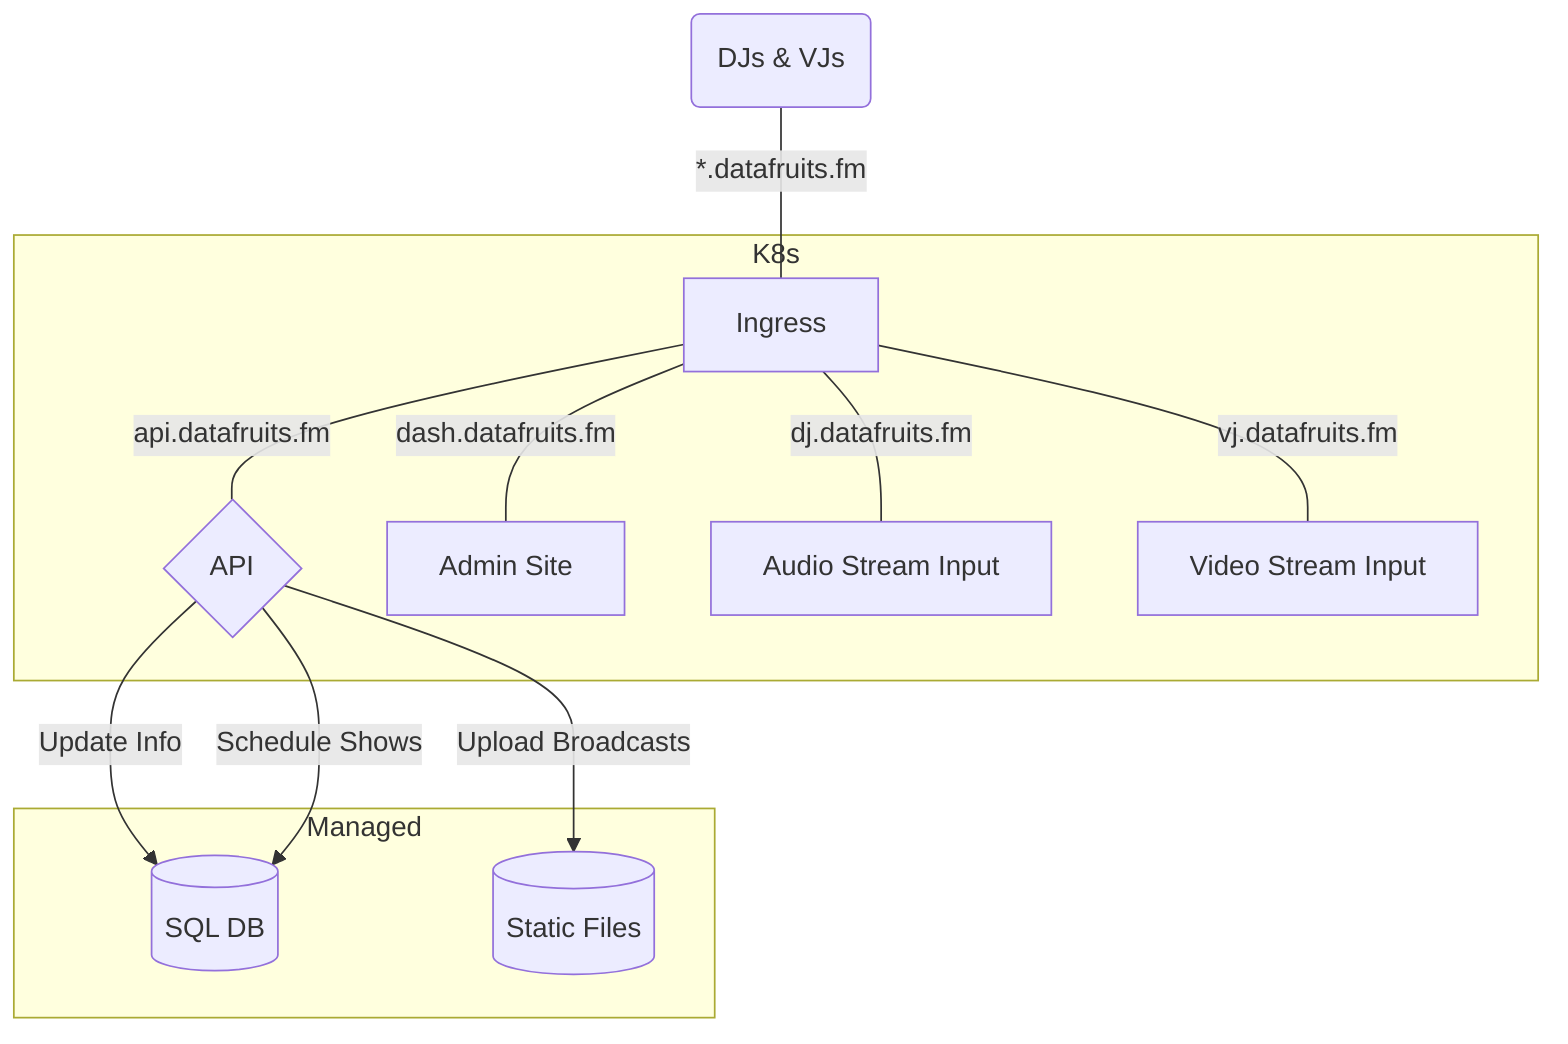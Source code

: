 graph TD
  dj("DJs & VJs")

  dj---|*.datafruits.fm|ingress

  subgraph K8s
  ingress[Ingress]
  api{API}
  site[Admin Site]
  audio[Audio Stream Input]
  video[Video Stream Input]
  end

  ingress---|dash.datafruits.fm|site
  ingress---|api.datafruits.fm|api
  ingress---|dj.datafruits.fm|audio
  ingress---|vj.datafruits.fm|video

  subgraph Managed
  db[(SQL DB)]
  s3[(Static Files)] 
  end

  api-->|Update Info|db
  api-->|Schedule Shows|db
  api-->|Upload Broadcasts|s3